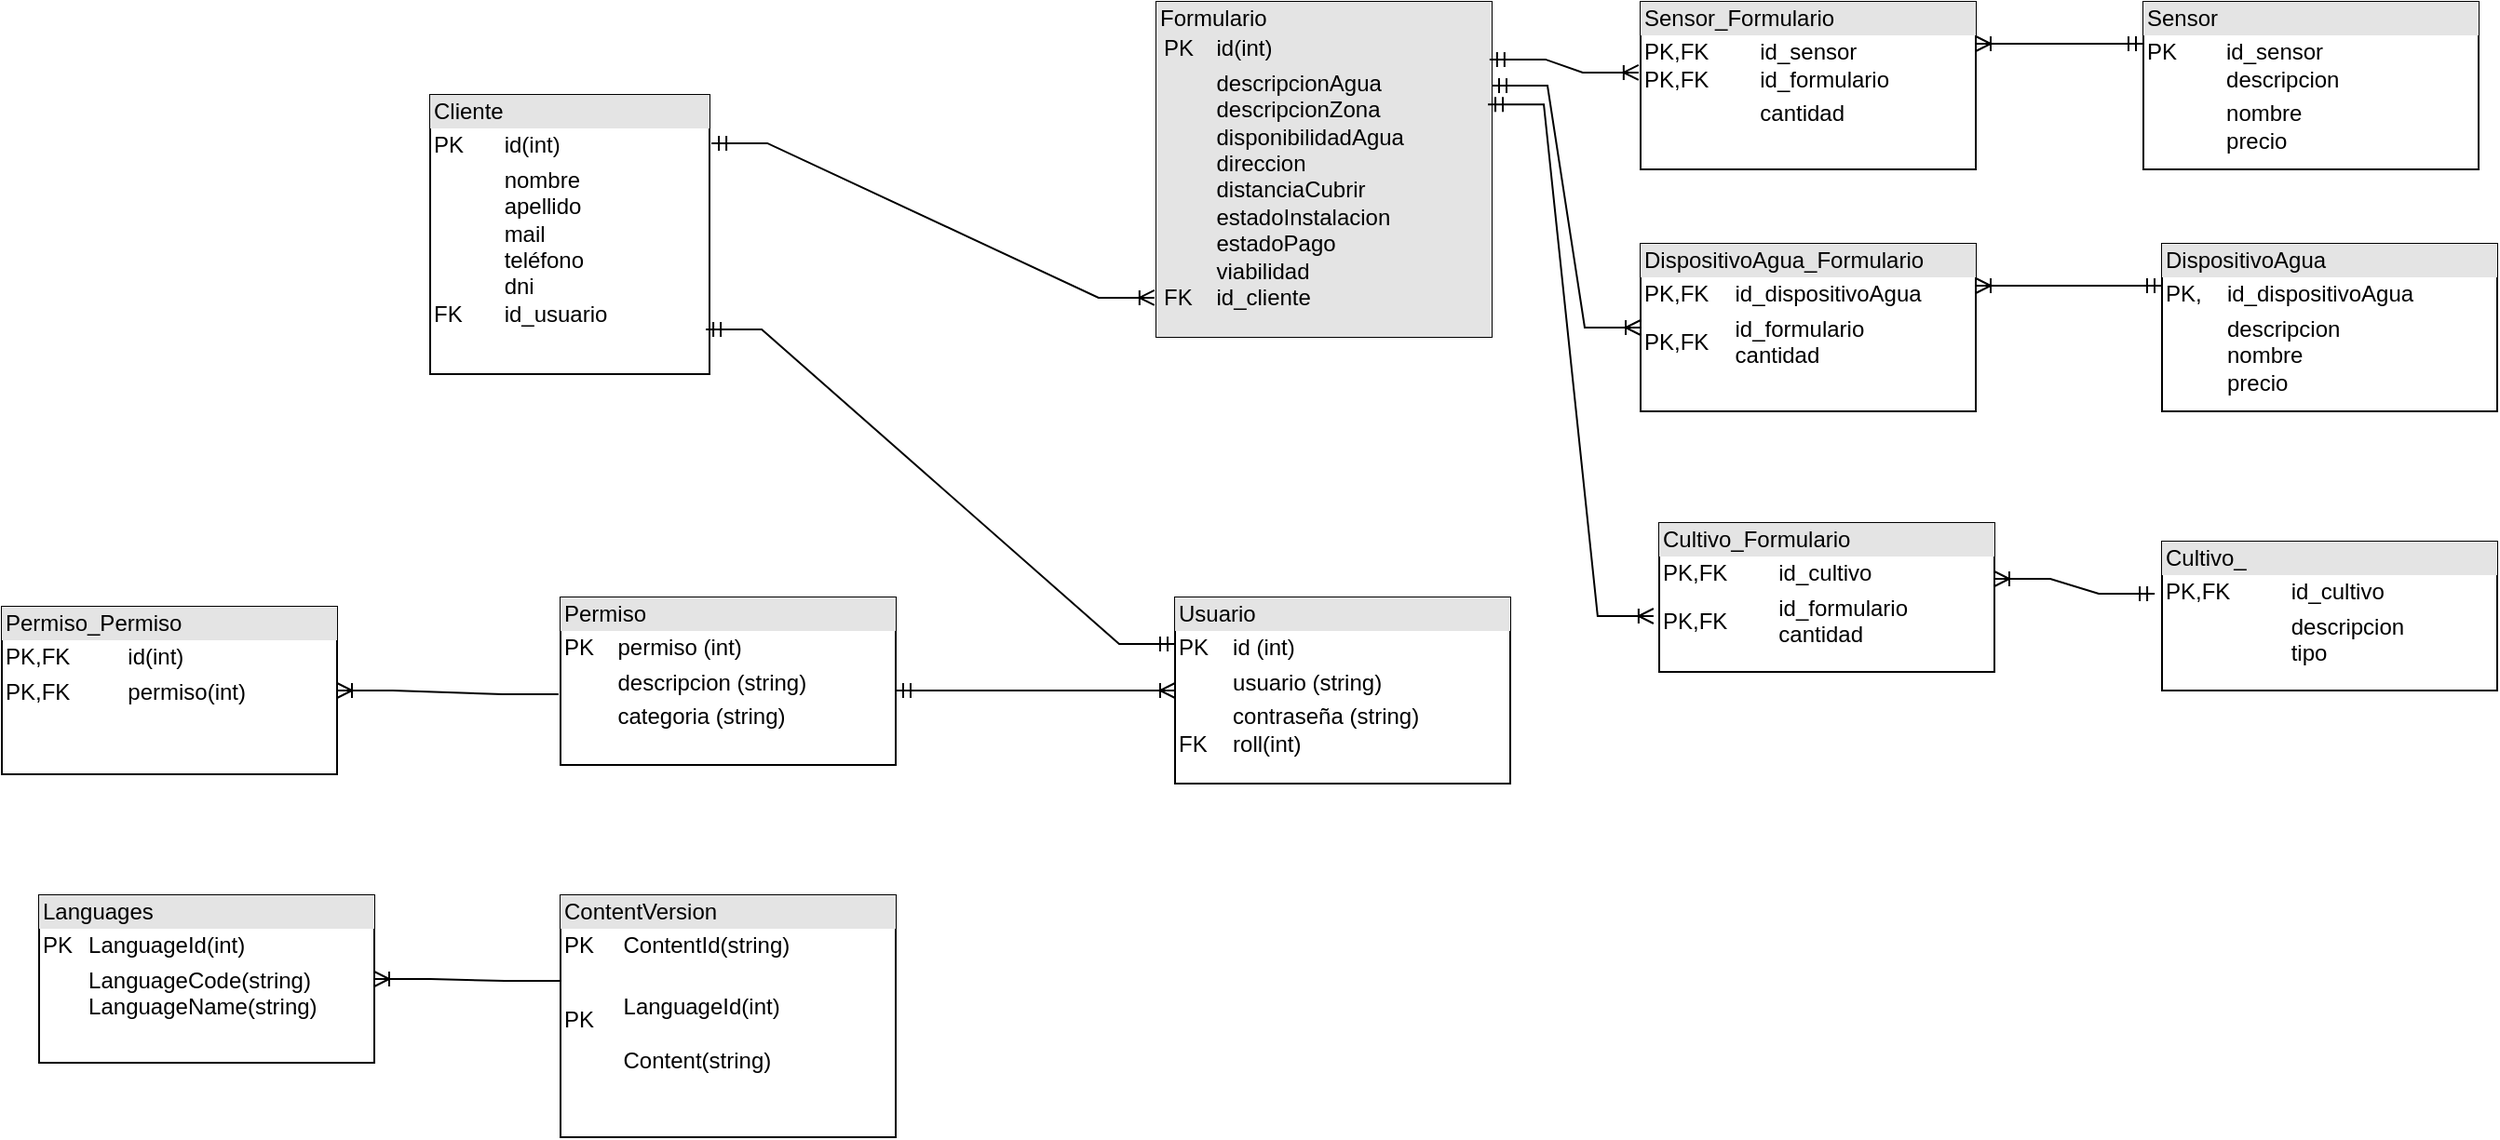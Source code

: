 <mxfile version="24.6.4" type="device">
  <diagram name="Página-1" id="cNe3Iw8NDuf4H4t2Au4-">
    <mxGraphModel dx="2501" dy="820" grid="1" gridSize="10" guides="1" tooltips="1" connect="1" arrows="1" fold="1" page="1" pageScale="1" pageWidth="827" pageHeight="1169" math="0" shadow="0">
      <root>
        <mxCell id="0" />
        <mxCell id="1" parent="0" />
        <mxCell id="QPN7m1ChYlXl5-mEXTkg-1" value="&lt;div style=&quot;box-sizing:border-box;width:100%;background:#e4e4e4;padding:2px;&quot;&gt;Usuario&lt;/div&gt;&lt;table style=&quot;width:100%;font-size:1em;&quot; cellpadding=&quot;2&quot; cellspacing=&quot;0&quot;&gt;&lt;tbody&gt;&lt;tr&gt;&lt;td&gt;PK&lt;/td&gt;&lt;td&gt;id (int)&lt;/td&gt;&lt;/tr&gt;&lt;tr&gt;&lt;td&gt;&lt;br&gt;&lt;/td&gt;&lt;td&gt;usuario (string)&lt;/td&gt;&lt;/tr&gt;&lt;tr&gt;&lt;td&gt;&lt;br&gt;FK&lt;/td&gt;&lt;td&gt;contraseña (string)&lt;br&gt;roll(int)&lt;/td&gt;&lt;/tr&gt;&lt;/tbody&gt;&lt;/table&gt;" style="verticalAlign=top;align=left;overflow=fill;html=1;whiteSpace=wrap;" parent="1" vertex="1">
          <mxGeometry x="60" y="350" width="180" height="100" as="geometry" />
        </mxCell>
        <mxCell id="QPN7m1ChYlXl5-mEXTkg-2" value="&lt;div style=&quot;box-sizing:border-box;width:100%;background:#e4e4e4;padding:2px;&quot;&gt;Permiso&lt;/div&gt;&lt;table style=&quot;width:100%;font-size:1em;&quot; cellpadding=&quot;2&quot; cellspacing=&quot;0&quot;&gt;&lt;tbody&gt;&lt;tr&gt;&lt;td&gt;PK&lt;/td&gt;&lt;td&gt;permiso (int)&lt;/td&gt;&lt;/tr&gt;&lt;tr&gt;&lt;td&gt;&lt;br&gt;&lt;/td&gt;&lt;td&gt;descripcion (string)&lt;/td&gt;&lt;/tr&gt;&lt;tr&gt;&lt;td&gt;&lt;br&gt;&lt;br&gt;&lt;/td&gt;&lt;td&gt;categoria (string)&lt;br&gt;&lt;br&gt;&lt;/td&gt;&lt;/tr&gt;&lt;/tbody&gt;&lt;/table&gt;" style="verticalAlign=top;align=left;overflow=fill;html=1;whiteSpace=wrap;" parent="1" vertex="1">
          <mxGeometry x="-270" y="350" width="180" height="90" as="geometry" />
        </mxCell>
        <mxCell id="QPN7m1ChYlXl5-mEXTkg-4" value="" style="edgeStyle=entityRelationEdgeStyle;fontSize=12;html=1;endArrow=ERoneToMany;startArrow=ERmandOne;rounded=0;entryX=0;entryY=0.5;entryDx=0;entryDy=0;" parent="1" target="QPN7m1ChYlXl5-mEXTkg-1" edge="1">
          <mxGeometry width="100" height="100" relative="1" as="geometry">
            <mxPoint x="-90" y="400" as="sourcePoint" />
            <mxPoint x="30" y="410" as="targetPoint" />
          </mxGeometry>
        </mxCell>
        <mxCell id="QPN7m1ChYlXl5-mEXTkg-5" value="&lt;div style=&quot;box-sizing:border-box;width:100%;background:#e4e4e4;padding:2px;&quot;&gt;Permiso_Permiso&lt;/div&gt;&lt;table style=&quot;width:100%;font-size:1em;&quot; cellpadding=&quot;2&quot; cellspacing=&quot;0&quot;&gt;&lt;tbody&gt;&lt;tr&gt;&lt;td&gt;PK,FK&lt;/td&gt;&lt;td&gt;id(int)&lt;/td&gt;&lt;/tr&gt;&lt;tr&gt;&lt;td&gt;PK,FK&lt;/td&gt;&lt;td&gt;permiso(int)&lt;/td&gt;&lt;/tr&gt;&lt;tr&gt;&lt;td&gt;&lt;br&gt;&lt;br&gt;&lt;/td&gt;&lt;td&gt;&lt;br&gt;&lt;br&gt;&lt;/td&gt;&lt;/tr&gt;&lt;/tbody&gt;&lt;/table&gt;" style="verticalAlign=top;align=left;overflow=fill;html=1;whiteSpace=wrap;" parent="1" vertex="1">
          <mxGeometry x="-570" y="355" width="180" height="90" as="geometry" />
        </mxCell>
        <mxCell id="QPN7m1ChYlXl5-mEXTkg-6" value="" style="edgeStyle=entityRelationEdgeStyle;fontSize=12;html=1;endArrow=ERoneToMany;rounded=0;entryX=1;entryY=0.5;entryDx=0;entryDy=0;exitX=-0.006;exitY=0.578;exitDx=0;exitDy=0;exitPerimeter=0;" parent="1" source="QPN7m1ChYlXl5-mEXTkg-2" target="QPN7m1ChYlXl5-mEXTkg-5" edge="1">
          <mxGeometry width="100" height="100" relative="1" as="geometry">
            <mxPoint x="-320" y="430" as="sourcePoint" />
            <mxPoint x="-270" y="510" as="targetPoint" />
          </mxGeometry>
        </mxCell>
        <mxCell id="QPN7m1ChYlXl5-mEXTkg-7" value="&lt;div style=&quot;box-sizing:border-box;width:100%;background:#e4e4e4;padding:2px;&quot;&gt;Languages&lt;/div&gt;&lt;table style=&quot;width:100%;font-size:1em;&quot; cellpadding=&quot;2&quot; cellspacing=&quot;0&quot;&gt;&lt;tbody&gt;&lt;tr&gt;&lt;td&gt;PK&lt;/td&gt;&lt;td&gt;LanguageId(int)&lt;/td&gt;&lt;/tr&gt;&lt;tr&gt;&lt;td&gt;&lt;br&gt;&lt;/td&gt;&lt;td&gt;LanguageCode(string)&lt;br&gt;LanguageName(string)&lt;/td&gt;&lt;/tr&gt;&lt;tr&gt;&lt;td&gt;&lt;br&gt;&lt;br&gt;&lt;/td&gt;&lt;td&gt;&lt;br&gt;&lt;br&gt;&lt;/td&gt;&lt;/tr&gt;&lt;/tbody&gt;&lt;/table&gt;" style="verticalAlign=top;align=left;overflow=fill;html=1;whiteSpace=wrap;" parent="1" vertex="1">
          <mxGeometry x="-550" y="510" width="180" height="90" as="geometry" />
        </mxCell>
        <mxCell id="QPN7m1ChYlXl5-mEXTkg-8" value="&lt;div style=&quot;box-sizing:border-box;width:100%;background:#e4e4e4;padding:2px;&quot;&gt;ContentVersion&lt;/div&gt;&lt;table style=&quot;width:100%;font-size:1em;&quot; cellpadding=&quot;2&quot; cellspacing=&quot;0&quot;&gt;&lt;tbody&gt;&lt;tr&gt;&lt;td&gt;PK&lt;/td&gt;&lt;td&gt;ContentId(string)&lt;br&gt;&lt;/td&gt;&lt;/tr&gt;&lt;tr&gt;&lt;td&gt;PK&lt;/td&gt;&lt;td&gt;&lt;br&gt;LanguageId(int)&lt;br&gt;&lt;br&gt;Content(string)&lt;/td&gt;&lt;/tr&gt;&lt;tr&gt;&lt;td&gt;&lt;br&gt;&lt;br&gt;&lt;/td&gt;&lt;td&gt;&lt;br&gt;&lt;br&gt;&lt;/td&gt;&lt;/tr&gt;&lt;/tbody&gt;&lt;/table&gt;" style="verticalAlign=top;align=left;overflow=fill;html=1;whiteSpace=wrap;" parent="1" vertex="1">
          <mxGeometry x="-270" y="510" width="180" height="130" as="geometry" />
        </mxCell>
        <mxCell id="QPN7m1ChYlXl5-mEXTkg-9" value="" style="edgeStyle=entityRelationEdgeStyle;fontSize=12;html=1;endArrow=ERoneToMany;rounded=0;entryX=1;entryY=0.5;entryDx=0;entryDy=0;exitX=0;exitY=0.354;exitDx=0;exitDy=0;exitPerimeter=0;" parent="1" source="QPN7m1ChYlXl5-mEXTkg-8" target="QPN7m1ChYlXl5-mEXTkg-7" edge="1">
          <mxGeometry width="100" height="100" relative="1" as="geometry">
            <mxPoint x="-320" y="810" as="sourcePoint" />
            <mxPoint x="-220" y="710" as="targetPoint" />
          </mxGeometry>
        </mxCell>
        <mxCell id="F9M7N3cBwq4WCZj2FocC-1" value="&lt;div style=&quot;box-sizing:border-box;width:100%;background:#e4e4e4;padding:2px;&quot;&gt;Cliente&lt;/div&gt;&lt;table style=&quot;width:100%;font-size:1em;&quot; cellpadding=&quot;2&quot; cellspacing=&quot;0&quot;&gt;&lt;tbody&gt;&lt;tr&gt;&lt;td&gt;PK&lt;/td&gt;&lt;td&gt;id(int)&lt;/td&gt;&lt;/tr&gt;&lt;tr&gt;&lt;td&gt;&lt;br&gt;&lt;br&gt;&lt;br&gt;&lt;br&gt;&lt;br&gt;FK&lt;/td&gt;&lt;td&gt;nombre&lt;br&gt;apellido&lt;br&gt;mail&lt;br&gt;teléfono&lt;br&gt;dni&lt;br&gt;id_usuario&lt;/td&gt;&lt;/tr&gt;&lt;tr&gt;&lt;td&gt;&lt;br&gt;&lt;br&gt;&lt;/td&gt;&lt;td&gt;&lt;br&gt;&lt;br&gt;&lt;/td&gt;&lt;/tr&gt;&lt;/tbody&gt;&lt;/table&gt;" style="verticalAlign=top;align=left;overflow=fill;html=1;whiteSpace=wrap;" vertex="1" parent="1">
          <mxGeometry x="-340" y="80" width="150" height="150" as="geometry" />
        </mxCell>
        <mxCell id="F9M7N3cBwq4WCZj2FocC-2" value="" style="edgeStyle=entityRelationEdgeStyle;fontSize=12;html=1;endArrow=ERmandOne;startArrow=ERmandOne;rounded=0;exitX=0.987;exitY=0.84;exitDx=0;exitDy=0;exitPerimeter=0;entryX=0;entryY=0.25;entryDx=0;entryDy=0;" edge="1" parent="1" source="F9M7N3cBwq4WCZj2FocC-1" target="QPN7m1ChYlXl5-mEXTkg-1">
          <mxGeometry width="100" height="100" relative="1" as="geometry">
            <mxPoint x="-70" y="270" as="sourcePoint" />
            <mxPoint x="30" y="170" as="targetPoint" />
          </mxGeometry>
        </mxCell>
        <mxCell id="F9M7N3cBwq4WCZj2FocC-4" value="&lt;div style=&quot;box-sizing:border-box;width:100%;background:#e4e4e4;padding:2px;&quot;&gt;Formulario&lt;table style=&quot;background-color: initial; font-size: 1em; width: 100%;&quot; cellpadding=&quot;2&quot; cellspacing=&quot;0&quot;&gt;&lt;tbody&gt;&lt;tr&gt;&lt;td&gt;PK&lt;/td&gt;&lt;td&gt;id(int)&lt;/td&gt;&lt;/tr&gt;&lt;tr&gt;&lt;td&gt;&lt;br&gt;&lt;br&gt;&lt;br&gt;&lt;br&gt;&lt;br&gt;&lt;br&gt;&lt;br&gt;&lt;br&gt;FK&lt;/td&gt;&lt;td&gt;descripcionAgua&lt;br&gt;descripcionZona&lt;br&gt;disponibilidadAgua&lt;br&gt;direccion&lt;br&gt;distanciaCubrir&lt;br&gt;estadoInstalacion&lt;br&gt;estadoPago&lt;br&gt;viabilidad&lt;br&gt;id_cliente&lt;/td&gt;&lt;/tr&gt;&lt;tr&gt;&lt;td&gt;&lt;br&gt;&lt;br&gt;&lt;/td&gt;&lt;td&gt;&lt;br&gt;&lt;br&gt;&lt;/td&gt;&lt;/tr&gt;&lt;/tbody&gt;&lt;/table&gt;&lt;/div&gt;" style="verticalAlign=top;align=left;overflow=fill;html=1;whiteSpace=wrap;" vertex="1" parent="1">
          <mxGeometry x="50" y="30" width="180" height="180" as="geometry" />
        </mxCell>
        <mxCell id="F9M7N3cBwq4WCZj2FocC-5" value="" style="edgeStyle=entityRelationEdgeStyle;fontSize=12;html=1;endArrow=ERoneToMany;startArrow=ERmandOne;rounded=0;entryX=-0.006;entryY=0.883;entryDx=0;entryDy=0;entryPerimeter=0;exitX=1.007;exitY=0.173;exitDx=0;exitDy=0;exitPerimeter=0;" edge="1" parent="1" source="F9M7N3cBwq4WCZj2FocC-1" target="F9M7N3cBwq4WCZj2FocC-4">
          <mxGeometry width="100" height="100" relative="1" as="geometry">
            <mxPoint x="-170" y="30" as="sourcePoint" />
            <mxPoint x="-20" y="30" as="targetPoint" />
          </mxGeometry>
        </mxCell>
        <mxCell id="F9M7N3cBwq4WCZj2FocC-6" value="&lt;div style=&quot;box-sizing:border-box;width:100%;background:#e4e4e4;padding:2px;&quot;&gt;Sensor_Formulario&lt;/div&gt;&lt;table style=&quot;width:100%;font-size:1em;&quot; cellpadding=&quot;2&quot; cellspacing=&quot;0&quot;&gt;&lt;tbody&gt;&lt;tr&gt;&lt;td&gt;PK,FK&lt;br&gt;PK,FK&lt;/td&gt;&lt;td&gt;id_sensor&lt;br&gt;id_formulario&lt;/td&gt;&lt;/tr&gt;&lt;tr&gt;&lt;td&gt;&lt;br&gt;&lt;/td&gt;&lt;td&gt;cantidad&lt;/td&gt;&lt;/tr&gt;&lt;tr&gt;&lt;td&gt;&lt;br&gt;&lt;br&gt;&lt;/td&gt;&lt;td&gt;&lt;br&gt;&lt;br&gt;&lt;/td&gt;&lt;/tr&gt;&lt;/tbody&gt;&lt;/table&gt;" style="verticalAlign=top;align=left;overflow=fill;html=1;whiteSpace=wrap;" vertex="1" parent="1">
          <mxGeometry x="310" y="30" width="180" height="90" as="geometry" />
        </mxCell>
        <mxCell id="F9M7N3cBwq4WCZj2FocC-7" value="&lt;div style=&quot;box-sizing:border-box;width:100%;background:#e4e4e4;padding:2px;&quot;&gt;DispositivoAgua_Formulario&lt;/div&gt;&lt;table style=&quot;width:100%;font-size:1em;&quot; cellpadding=&quot;2&quot; cellspacing=&quot;0&quot;&gt;&lt;tbody&gt;&lt;tr&gt;&lt;td&gt;PK,FK&lt;/td&gt;&lt;td&gt;id_dispositivoAgua&lt;/td&gt;&lt;/tr&gt;&lt;tr&gt;&lt;td&gt;PK,FK&lt;/td&gt;&lt;td&gt;id_formulario&lt;br&gt;cantidad&lt;/td&gt;&lt;/tr&gt;&lt;tr&gt;&lt;td&gt;&lt;br&gt;&lt;br&gt;&lt;/td&gt;&lt;td&gt;&lt;br&gt;&lt;br&gt;&lt;/td&gt;&lt;/tr&gt;&lt;/tbody&gt;&lt;/table&gt;" style="verticalAlign=top;align=left;overflow=fill;html=1;whiteSpace=wrap;" vertex="1" parent="1">
          <mxGeometry x="310" y="160" width="180" height="90" as="geometry" />
        </mxCell>
        <mxCell id="F9M7N3cBwq4WCZj2FocC-8" value="&lt;div style=&quot;box-sizing:border-box;width:100%;background:#e4e4e4;padding:2px;&quot;&gt;Cultivo_Formulario&lt;/div&gt;&lt;table style=&quot;width:100%;font-size:1em;&quot; cellpadding=&quot;2&quot; cellspacing=&quot;0&quot;&gt;&lt;tbody&gt;&lt;tr&gt;&lt;td&gt;PK,FK&lt;/td&gt;&lt;td&gt;id_cultivo&lt;/td&gt;&lt;/tr&gt;&lt;tr&gt;&lt;td&gt;PK,FK&lt;/td&gt;&lt;td&gt;id_formulario&lt;br&gt;cantidad&lt;/td&gt;&lt;/tr&gt;&lt;tr&gt;&lt;td&gt;&lt;br&gt;&lt;br&gt;&lt;/td&gt;&lt;td&gt;&lt;br&gt;&lt;br&gt;&lt;/td&gt;&lt;/tr&gt;&lt;/tbody&gt;&lt;/table&gt;" style="verticalAlign=top;align=left;overflow=fill;html=1;whiteSpace=wrap;" vertex="1" parent="1">
          <mxGeometry x="320" y="310" width="180" height="80" as="geometry" />
        </mxCell>
        <mxCell id="F9M7N3cBwq4WCZj2FocC-9" value="&lt;div style=&quot;box-sizing:border-box;width:100%;background:#e4e4e4;padding:2px;&quot;&gt;Sensor&lt;/div&gt;&lt;table style=&quot;width:100%;font-size:1em;&quot; cellpadding=&quot;2&quot; cellspacing=&quot;0&quot;&gt;&lt;tbody&gt;&lt;tr&gt;&lt;td&gt;PK&lt;br&gt;&lt;br&gt;&lt;/td&gt;&lt;td&gt;id_sensor&lt;br&gt;descripcion&lt;/td&gt;&lt;/tr&gt;&lt;tr&gt;&lt;td&gt;&lt;br&gt;&lt;/td&gt;&lt;td&gt;nombre&lt;br&gt;precio&lt;/td&gt;&lt;/tr&gt;&lt;tr&gt;&lt;td&gt;&lt;br&gt;&lt;br&gt;&lt;/td&gt;&lt;td&gt;&lt;br&gt;&lt;br&gt;&lt;/td&gt;&lt;/tr&gt;&lt;/tbody&gt;&lt;/table&gt;" style="verticalAlign=top;align=left;overflow=fill;html=1;whiteSpace=wrap;" vertex="1" parent="1">
          <mxGeometry x="580" y="30" width="180" height="90" as="geometry" />
        </mxCell>
        <mxCell id="F9M7N3cBwq4WCZj2FocC-10" value="" style="edgeStyle=entityRelationEdgeStyle;fontSize=12;html=1;endArrow=ERoneToMany;startArrow=ERmandOne;rounded=0;entryX=-0.006;entryY=0.422;entryDx=0;entryDy=0;entryPerimeter=0;exitX=0.994;exitY=0.172;exitDx=0;exitDy=0;exitPerimeter=0;" edge="1" parent="1" source="F9M7N3cBwq4WCZj2FocC-4" target="F9M7N3cBwq4WCZj2FocC-6">
          <mxGeometry width="100" height="100" relative="1" as="geometry">
            <mxPoint x="140" y="250" as="sourcePoint" />
            <mxPoint x="378" y="333" as="targetPoint" />
          </mxGeometry>
        </mxCell>
        <mxCell id="F9M7N3cBwq4WCZj2FocC-11" value="" style="edgeStyle=entityRelationEdgeStyle;fontSize=12;html=1;endArrow=ERoneToMany;startArrow=ERmandOne;rounded=0;entryX=1;entryY=0.25;entryDx=0;entryDy=0;exitX=0;exitY=0.25;exitDx=0;exitDy=0;" edge="1" parent="1" source="F9M7N3cBwq4WCZj2FocC-9" target="F9M7N3cBwq4WCZj2FocC-6">
          <mxGeometry width="100" height="100" relative="1" as="geometry">
            <mxPoint x="560" y="160" as="sourcePoint" />
            <mxPoint x="640" y="167" as="targetPoint" />
            <Array as="points">
              <mxPoint x="901" y="239" />
            </Array>
          </mxGeometry>
        </mxCell>
        <mxCell id="F9M7N3cBwq4WCZj2FocC-12" value="&lt;div style=&quot;box-sizing:border-box;width:100%;background:#e4e4e4;padding:2px;&quot;&gt;DispositivoAgua&lt;/div&gt;&lt;table style=&quot;width:100%;font-size:1em;&quot; cellpadding=&quot;2&quot; cellspacing=&quot;0&quot;&gt;&lt;tbody&gt;&lt;tr&gt;&lt;td&gt;PK,&lt;/td&gt;&lt;td&gt;id_dispositivoAgua&lt;/td&gt;&lt;/tr&gt;&lt;tr&gt;&lt;td&gt;&lt;br&gt;&lt;/td&gt;&lt;td&gt;descripcion&lt;br&gt;nombre&lt;br&gt;precio&lt;/td&gt;&lt;/tr&gt;&lt;tr&gt;&lt;td&gt;&lt;br&gt;&lt;br&gt;&lt;/td&gt;&lt;td&gt;&lt;br&gt;&lt;br&gt;&lt;/td&gt;&lt;/tr&gt;&lt;/tbody&gt;&lt;/table&gt;" style="verticalAlign=top;align=left;overflow=fill;html=1;whiteSpace=wrap;" vertex="1" parent="1">
          <mxGeometry x="590" y="160" width="180" height="90" as="geometry" />
        </mxCell>
        <mxCell id="F9M7N3cBwq4WCZj2FocC-13" value="&lt;div style=&quot;box-sizing:border-box;width:100%;background:#e4e4e4;padding:2px;&quot;&gt;Cultivo_&lt;/div&gt;&lt;table style=&quot;width:100%;font-size:1em;&quot; cellpadding=&quot;2&quot; cellspacing=&quot;0&quot;&gt;&lt;tbody&gt;&lt;tr&gt;&lt;td&gt;PK,FK&lt;/td&gt;&lt;td&gt;id_cultivo&lt;/td&gt;&lt;/tr&gt;&lt;tr&gt;&lt;td&gt;&lt;br&gt;&lt;/td&gt;&lt;td&gt;descripcion&lt;br&gt;tipo&lt;/td&gt;&lt;/tr&gt;&lt;tr&gt;&lt;td&gt;&lt;br&gt;&lt;br&gt;&lt;/td&gt;&lt;td&gt;&lt;br&gt;&lt;br&gt;&lt;/td&gt;&lt;/tr&gt;&lt;/tbody&gt;&lt;/table&gt;" style="verticalAlign=top;align=left;overflow=fill;html=1;whiteSpace=wrap;" vertex="1" parent="1">
          <mxGeometry x="590" y="320" width="180" height="80" as="geometry" />
        </mxCell>
        <mxCell id="F9M7N3cBwq4WCZj2FocC-14" value="" style="edgeStyle=entityRelationEdgeStyle;fontSize=12;html=1;endArrow=ERoneToMany;startArrow=ERmandOne;rounded=0;entryX=0;entryY=0.5;entryDx=0;entryDy=0;exitX=1;exitY=0.25;exitDx=0;exitDy=0;" edge="1" parent="1" source="F9M7N3cBwq4WCZj2FocC-4" target="F9M7N3cBwq4WCZj2FocC-7">
          <mxGeometry width="100" height="100" relative="1" as="geometry">
            <mxPoint x="239" y="71" as="sourcePoint" />
            <mxPoint x="319" y="78" as="targetPoint" />
            <Array as="points">
              <mxPoint x="280" y="120" />
            </Array>
          </mxGeometry>
        </mxCell>
        <mxCell id="F9M7N3cBwq4WCZj2FocC-15" value="" style="edgeStyle=entityRelationEdgeStyle;fontSize=12;html=1;endArrow=ERoneToMany;startArrow=ERmandOne;rounded=0;entryX=-0.017;entryY=0.625;entryDx=0;entryDy=0;entryPerimeter=0;exitX=0.989;exitY=0.306;exitDx=0;exitDy=0;exitPerimeter=0;" edge="1" parent="1" source="F9M7N3cBwq4WCZj2FocC-4" target="F9M7N3cBwq4WCZj2FocC-8">
          <mxGeometry width="100" height="100" relative="1" as="geometry">
            <mxPoint x="249" y="81" as="sourcePoint" />
            <mxPoint x="329" y="88" as="targetPoint" />
          </mxGeometry>
        </mxCell>
        <mxCell id="F9M7N3cBwq4WCZj2FocC-17" value="" style="edgeStyle=entityRelationEdgeStyle;fontSize=12;html=1;endArrow=ERoneToMany;startArrow=ERmandOne;rounded=0;entryX=1;entryY=0.25;entryDx=0;entryDy=0;exitX=0;exitY=0.25;exitDx=0;exitDy=0;" edge="1" parent="1" source="F9M7N3cBwq4WCZj2FocC-12" target="F9M7N3cBwq4WCZj2FocC-7">
          <mxGeometry width="100" height="100" relative="1" as="geometry">
            <mxPoint x="640" y="140" as="sourcePoint" />
            <mxPoint x="550" y="140" as="targetPoint" />
            <Array as="points">
              <mxPoint x="961" y="326" />
            </Array>
          </mxGeometry>
        </mxCell>
        <mxCell id="F9M7N3cBwq4WCZj2FocC-18" value="" style="edgeStyle=entityRelationEdgeStyle;fontSize=12;html=1;endArrow=ERoneToMany;startArrow=ERmandOne;rounded=0;entryX=1;entryY=0.375;entryDx=0;entryDy=0;entryPerimeter=0;exitX=-0.022;exitY=0.35;exitDx=0;exitDy=0;exitPerimeter=0;" edge="1" parent="1" source="F9M7N3cBwq4WCZj2FocC-13" target="F9M7N3cBwq4WCZj2FocC-8">
          <mxGeometry width="100" height="100" relative="1" as="geometry">
            <mxPoint x="588" y="340" as="sourcePoint" />
            <mxPoint x="530" y="250" as="targetPoint" />
            <Array as="points">
              <mxPoint x="1001" y="393" />
            </Array>
          </mxGeometry>
        </mxCell>
      </root>
    </mxGraphModel>
  </diagram>
</mxfile>
